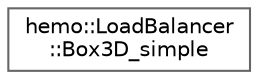 digraph "Graphical Class Hierarchy"
{
 // LATEX_PDF_SIZE
  bgcolor="transparent";
  edge [fontname=Helvetica,fontsize=10,labelfontname=Helvetica,labelfontsize=10];
  node [fontname=Helvetica,fontsize=10,shape=box,height=0.2,width=0.4];
  rankdir="LR";
  Node0 [id="Node000000",label="hemo::LoadBalancer\l::Box3D_simple",height=0.2,width=0.4,color="grey40", fillcolor="white", style="filled",URL="$structhemo_1_1LoadBalancer_1_1Box3D__simple.html",tooltip=" "];
}
